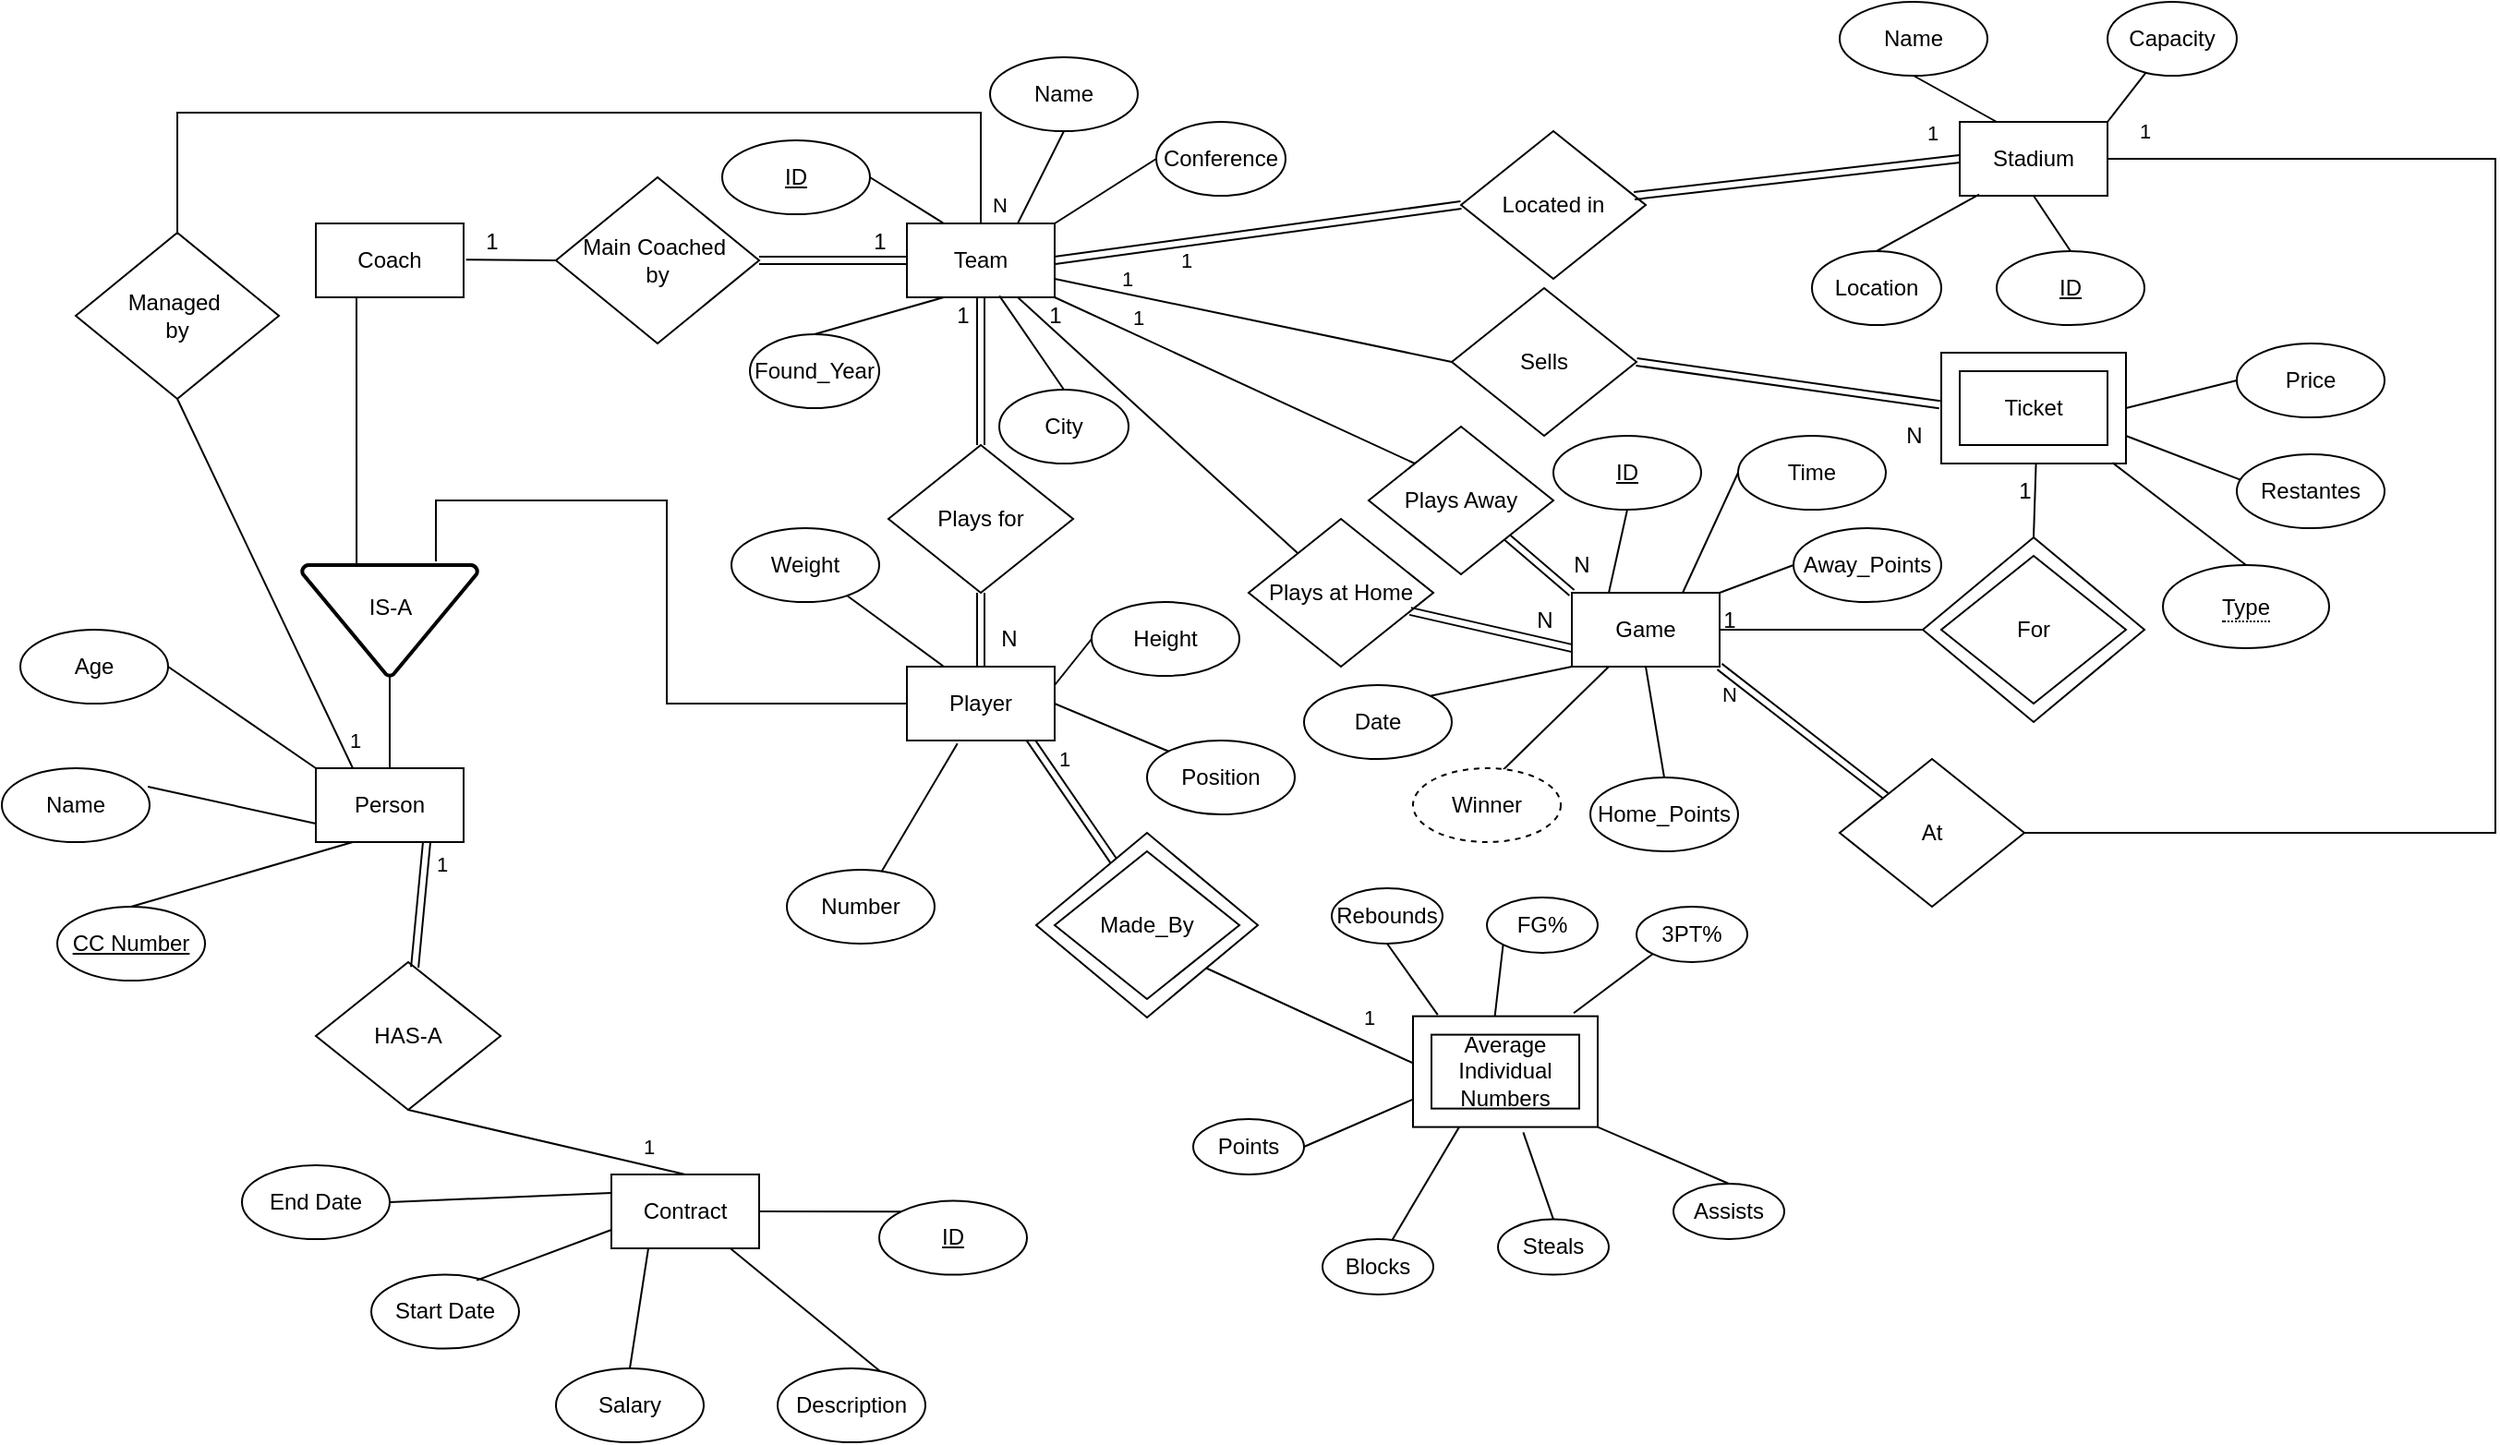 <mxfile version="21.2.8" type="device">
  <diagram name="Página-1" id="6_bxXHLZSpz3M8hgku7d">
    <mxGraphModel dx="1994" dy="377" grid="1" gridSize="10" guides="1" tooltips="1" connect="1" arrows="1" fold="1" page="0" pageScale="1" pageWidth="1169" pageHeight="1654" math="0" shadow="0">
      <root>
        <mxCell id="0" />
        <mxCell id="1" parent="0" />
        <mxCell id="fqlg9fqf1xDDoRxvzRg2-5" value="" style="endArrow=none;html=1;rounded=0;entryX=1;entryY=1;entryDx=0;entryDy=0;exitX=0;exitY=0.5;exitDx=0;exitDy=0;labelBackgroundColor=none;fontColor=default;" parent="1" source="fqlg9fqf1xDDoRxvzRg2-1" target="fqlg9fqf1xDDoRxvzRg2-4" edge="1">
          <mxGeometry width="50" height="50" relative="1" as="geometry">
            <mxPoint x="160" y="889" as="sourcePoint" />
            <mxPoint x="66" y="719" as="targetPoint" />
          </mxGeometry>
        </mxCell>
        <mxCell id="fqlg9fqf1xDDoRxvzRg2-34" value="1" style="edgeLabel;html=1;align=center;verticalAlign=middle;resizable=0;points=[];labelBackgroundColor=none;" parent="fqlg9fqf1xDDoRxvzRg2-5" vertex="1" connectable="0">
          <mxGeometry x="0.296" y="-3" relative="1" as="geometry">
            <mxPoint x="48" y="12" as="offset" />
          </mxGeometry>
        </mxCell>
        <mxCell id="fqlg9fqf1xDDoRxvzRg2-10" value="" style="rounded=0;whiteSpace=wrap;html=1;labelBackgroundColor=none;" parent="1" vertex="1">
          <mxGeometry x="314" y="949.31" width="100" height="60" as="geometry" />
        </mxCell>
        <mxCell id="fqlg9fqf1xDDoRxvzRg2-2" value="" style="endArrow=none;html=1;rounded=0;entryX=0.83;entryY=0.97;entryDx=0;entryDy=0;entryPerimeter=0;exitX=0.347;exitY=0.116;exitDx=0;exitDy=0;exitPerimeter=0;shape=link;labelBackgroundColor=none;fontColor=default;" parent="1" source="fqlg9fqf1xDDoRxvzRg2-4" target="da1oWvqafKojglBcWh3I-37" edge="1">
          <mxGeometry width="50" height="50" relative="1" as="geometry">
            <mxPoint x="190" y="950" as="sourcePoint" />
            <mxPoint x="320" y="860" as="targetPoint" />
          </mxGeometry>
        </mxCell>
        <mxCell id="fqlg9fqf1xDDoRxvzRg2-33" value="1" style="edgeLabel;html=1;align=center;verticalAlign=middle;resizable=0;points=[];labelBackgroundColor=none;" parent="fqlg9fqf1xDDoRxvzRg2-2" vertex="1" connectable="0">
          <mxGeometry x="0.759" y="-1" relative="1" as="geometry">
            <mxPoint x="12" y="3" as="offset" />
          </mxGeometry>
        </mxCell>
        <mxCell id="fqlg9fqf1xDDoRxvzRg2-9" value="" style="rhombus;whiteSpace=wrap;html=1;labelBackgroundColor=none;" parent="1" vertex="1">
          <mxGeometry x="110" y="850" width="120" height="100" as="geometry" />
        </mxCell>
        <mxCell id="da1oWvqafKojglBcWh3I-188" value="" style="endArrow=none;html=1;rounded=0;entryX=0.5;entryY=1;entryDx=0;entryDy=0;exitX=0.5;exitY=0;exitDx=0;exitDy=0;labelBackgroundColor=none;fontColor=default;" parent="1" source="da1oWvqafKojglBcWh3I-207" target="da1oWvqafKojglBcWh3I-168" edge="1">
          <mxGeometry width="50" height="50" relative="1" as="geometry">
            <mxPoint x="440" y="840" as="sourcePoint" />
            <mxPoint x="260" y="800" as="targetPoint" />
          </mxGeometry>
        </mxCell>
        <mxCell id="vwqwgOsk305iZyYUviN2-14" value="" style="rounded=0;whiteSpace=wrap;html=1;labelBackgroundColor=none;" parent="1" vertex="1">
          <mxGeometry x="600" y="590" width="100" height="60" as="geometry" />
        </mxCell>
        <mxCell id="vwqwgOsk305iZyYUviN2-12" value="" style="rhombus;whiteSpace=wrap;html=1;labelBackgroundColor=none;" parent="1" vertex="1">
          <mxGeometry x="590" y="690" width="120" height="100" as="geometry" />
        </mxCell>
        <mxCell id="UPwyg5B0TOkVdt7pS6QF-6" value="N" style="edgeStyle=orthogonalEdgeStyle;rounded=0;orthogonalLoop=1;jettySize=auto;html=1;exitX=0.5;exitY=0;exitDx=0;exitDy=0;entryX=0.5;entryY=0;entryDx=0;entryDy=0;endArrow=none;endFill=0;" parent="1" source="da1oWvqafKojglBcWh3I-1" target="UPwyg5B0TOkVdt7pS6QF-1" edge="1">
          <mxGeometry x="-0.964" y="-10" relative="1" as="geometry">
            <Array as="points">
              <mxPoint x="80" y="460" />
              <mxPoint x="-355" y="460" />
            </Array>
            <mxPoint as="offset" />
          </mxGeometry>
        </mxCell>
        <mxCell id="da1oWvqafKojglBcWh3I-1" value="Team" style="rounded=0;whiteSpace=wrap;html=1;labelBackgroundColor=none;" parent="1" vertex="1">
          <mxGeometry x="40" y="520" width="80" height="40" as="geometry" />
        </mxCell>
        <mxCell id="da1oWvqafKojglBcWh3I-2" value="&lt;u&gt;ID&lt;br&gt;&lt;/u&gt;" style="ellipse;whiteSpace=wrap;html=1;labelBackgroundColor=none;" parent="1" vertex="1">
          <mxGeometry x="-60" y="475" width="80" height="40" as="geometry" />
        </mxCell>
        <mxCell id="da1oWvqafKojglBcWh3I-5" value="Name" style="ellipse;whiteSpace=wrap;html=1;labelBackgroundColor=none;" parent="1" vertex="1">
          <mxGeometry x="85" y="430" width="80" height="40" as="geometry" />
        </mxCell>
        <mxCell id="da1oWvqafKojglBcWh3I-6" value="Conference" style="ellipse;whiteSpace=wrap;html=1;labelBackgroundColor=none;" parent="1" vertex="1">
          <mxGeometry x="175" y="465" width="70" height="40" as="geometry" />
        </mxCell>
        <mxCell id="da1oWvqafKojglBcWh3I-7" value="" style="endArrow=none;html=1;rounded=0;entryX=0.25;entryY=0;entryDx=0;entryDy=0;exitX=1;exitY=0.5;exitDx=0;exitDy=0;labelBackgroundColor=none;fontColor=default;" parent="1" source="da1oWvqafKojglBcWh3I-2" target="da1oWvqafKojglBcWh3I-1" edge="1">
          <mxGeometry width="50" height="50" relative="1" as="geometry">
            <mxPoint x="390" y="580" as="sourcePoint" />
            <mxPoint x="440" y="530" as="targetPoint" />
          </mxGeometry>
        </mxCell>
        <mxCell id="da1oWvqafKojglBcWh3I-8" value="" style="endArrow=none;html=1;rounded=0;entryX=1;entryY=0;entryDx=0;entryDy=0;exitX=0;exitY=0.5;exitDx=0;exitDy=0;labelBackgroundColor=none;fontColor=default;" parent="1" source="da1oWvqafKojglBcWh3I-6" target="da1oWvqafKojglBcWh3I-1" edge="1">
          <mxGeometry width="50" height="50" relative="1" as="geometry">
            <mxPoint x="390" y="580" as="sourcePoint" />
            <mxPoint x="440" y="530" as="targetPoint" />
          </mxGeometry>
        </mxCell>
        <mxCell id="da1oWvqafKojglBcWh3I-9" value="" style="endArrow=none;html=1;rounded=0;entryX=0.5;entryY=1;entryDx=0;entryDy=0;exitX=0.75;exitY=0;exitDx=0;exitDy=0;labelBackgroundColor=none;fontColor=default;" parent="1" source="da1oWvqafKojglBcWh3I-1" target="da1oWvqafKojglBcWh3I-5" edge="1">
          <mxGeometry width="50" height="50" relative="1" as="geometry">
            <mxPoint x="390" y="580" as="sourcePoint" />
            <mxPoint x="440" y="530" as="targetPoint" />
          </mxGeometry>
        </mxCell>
        <mxCell id="da1oWvqafKojglBcWh3I-26" value="Found_Year" style="ellipse;whiteSpace=wrap;html=1;labelBackgroundColor=none;" parent="1" vertex="1">
          <mxGeometry x="-45" y="580" width="70" height="40" as="geometry" />
        </mxCell>
        <mxCell id="da1oWvqafKojglBcWh3I-27" value="City" style="ellipse;whiteSpace=wrap;html=1;labelBackgroundColor=none;" parent="1" vertex="1">
          <mxGeometry x="90" y="610" width="70" height="40" as="geometry" />
        </mxCell>
        <mxCell id="da1oWvqafKojglBcWh3I-29" value="" style="endArrow=none;html=1;rounded=0;entryX=0.25;entryY=1;entryDx=0;entryDy=0;exitX=0.5;exitY=0;exitDx=0;exitDy=0;labelBackgroundColor=none;fontColor=default;" parent="1" source="da1oWvqafKojglBcWh3I-26" target="da1oWvqafKojglBcWh3I-1" edge="1">
          <mxGeometry width="50" height="50" relative="1" as="geometry">
            <mxPoint x="390" y="610" as="sourcePoint" />
            <mxPoint x="440" y="560" as="targetPoint" />
          </mxGeometry>
        </mxCell>
        <mxCell id="DlQMh5f5OhYwJNWLFFVG-8" style="edgeStyle=orthogonalEdgeStyle;rounded=0;orthogonalLoop=1;jettySize=auto;html=1;exitX=0;exitY=0.5;exitDx=0;exitDy=0;entryX=0.237;entryY=1.033;entryDx=0;entryDy=0;entryPerimeter=0;endArrow=none;endFill=0;labelBackgroundColor=none;fontColor=default;" parent="1" source="da1oWvqafKojglBcWh3I-37" target="DlQMh5f5OhYwJNWLFFVG-4" edge="1">
          <mxGeometry relative="1" as="geometry">
            <Array as="points">
              <mxPoint x="-90" y="780" />
              <mxPoint x="-90" y="670" />
              <mxPoint x="-215" y="670" />
            </Array>
          </mxGeometry>
        </mxCell>
        <mxCell id="da1oWvqafKojglBcWh3I-37" value="Player" style="rounded=0;whiteSpace=wrap;html=1;labelBackgroundColor=none;" parent="1" vertex="1">
          <mxGeometry x="40" y="760" width="80" height="40" as="geometry" />
        </mxCell>
        <mxCell id="da1oWvqafKojglBcWh3I-38" value="Plays for" style="rhombus;whiteSpace=wrap;html=1;labelBackgroundColor=none;" parent="1" vertex="1">
          <mxGeometry x="30" y="640" width="100" height="80" as="geometry" />
        </mxCell>
        <mxCell id="da1oWvqafKojglBcWh3I-41" value="1" style="text;html=1;align=center;verticalAlign=middle;resizable=0;points=[];autosize=1;strokeColor=none;fillColor=none;labelBackgroundColor=none;" parent="1" vertex="1">
          <mxGeometry x="55" y="555" width="30" height="30" as="geometry" />
        </mxCell>
        <mxCell id="da1oWvqafKojglBcWh3I-45" value="Number" style="ellipse;whiteSpace=wrap;html=1;labelBackgroundColor=none;" parent="1" vertex="1">
          <mxGeometry x="-25" y="870" width="80" height="40" as="geometry" />
        </mxCell>
        <mxCell id="da1oWvqafKojglBcWh3I-47" value="Position" style="ellipse;whiteSpace=wrap;html=1;labelBackgroundColor=none;" parent="1" vertex="1">
          <mxGeometry x="170" y="800" width="80" height="40" as="geometry" />
        </mxCell>
        <mxCell id="da1oWvqafKojglBcWh3I-48" value="Height" style="ellipse;whiteSpace=wrap;html=1;labelBackgroundColor=none;" parent="1" vertex="1">
          <mxGeometry x="140" y="725" width="80" height="40" as="geometry" />
        </mxCell>
        <mxCell id="da1oWvqafKojglBcWh3I-49" value="Weight" style="ellipse;whiteSpace=wrap;html=1;labelBackgroundColor=none;" parent="1" vertex="1">
          <mxGeometry x="-55" y="685" width="80" height="40" as="geometry" />
        </mxCell>
        <mxCell id="da1oWvqafKojglBcWh3I-55" value="" style="endArrow=none;html=1;rounded=0;entryX=0.25;entryY=0;entryDx=0;entryDy=0;labelBackgroundColor=none;fontColor=default;" parent="1" source="da1oWvqafKojglBcWh3I-49" target="da1oWvqafKojglBcWh3I-37" edge="1">
          <mxGeometry width="50" height="50" relative="1" as="geometry">
            <mxPoint x="20" y="730" as="sourcePoint" />
            <mxPoint x="70" y="680" as="targetPoint" />
          </mxGeometry>
        </mxCell>
        <mxCell id="da1oWvqafKojglBcWh3I-57" value="" style="endArrow=none;html=1;rounded=0;entryX=0.342;entryY=1.042;entryDx=0;entryDy=0;entryPerimeter=0;labelBackgroundColor=none;fontColor=default;" parent="1" source="da1oWvqafKojglBcWh3I-45" target="da1oWvqafKojglBcWh3I-37" edge="1">
          <mxGeometry width="50" height="50" relative="1" as="geometry">
            <mxPoint x="20" y="790" as="sourcePoint" />
            <mxPoint x="70" y="740" as="targetPoint" />
          </mxGeometry>
        </mxCell>
        <mxCell id="da1oWvqafKojglBcWh3I-59" value="" style="endArrow=none;html=1;rounded=0;entryX=1;entryY=0.5;entryDx=0;entryDy=0;exitX=0;exitY=0;exitDx=0;exitDy=0;labelBackgroundColor=none;fontColor=default;" parent="1" source="da1oWvqafKojglBcWh3I-47" target="da1oWvqafKojglBcWh3I-37" edge="1">
          <mxGeometry width="50" height="50" relative="1" as="geometry">
            <mxPoint x="20" y="790" as="sourcePoint" />
            <mxPoint x="70" y="740" as="targetPoint" />
          </mxGeometry>
        </mxCell>
        <mxCell id="da1oWvqafKojglBcWh3I-60" value="" style="endArrow=none;html=1;rounded=0;entryX=1;entryY=0.25;entryDx=0;entryDy=0;exitX=0;exitY=0.5;exitDx=0;exitDy=0;labelBackgroundColor=none;fontColor=default;" parent="1" source="da1oWvqafKojglBcWh3I-48" target="da1oWvqafKojglBcWh3I-37" edge="1">
          <mxGeometry width="50" height="50" relative="1" as="geometry">
            <mxPoint x="20" y="790" as="sourcePoint" />
            <mxPoint x="70" y="740" as="targetPoint" />
          </mxGeometry>
        </mxCell>
        <mxCell id="da1oWvqafKojglBcWh3I-111" value="" style="shape=link;html=1;rounded=0;exitX=0.5;exitY=1;exitDx=0;exitDy=0;entryX=0.5;entryY=0;entryDx=0;entryDy=0;labelBackgroundColor=none;fontColor=default;" parent="1" source="da1oWvqafKojglBcWh3I-1" target="da1oWvqafKojglBcWh3I-38" edge="1">
          <mxGeometry width="100" relative="1" as="geometry">
            <mxPoint x="20" y="580" as="sourcePoint" />
            <mxPoint x="120" y="580" as="targetPoint" />
            <Array as="points" />
          </mxGeometry>
        </mxCell>
        <mxCell id="da1oWvqafKojglBcWh3I-112" value="" style="shape=link;html=1;rounded=0;exitX=0.5;exitY=0;exitDx=0;exitDy=0;labelBackgroundColor=none;fontColor=default;" parent="1" source="da1oWvqafKojglBcWh3I-37" target="da1oWvqafKojglBcWh3I-38" edge="1">
          <mxGeometry width="100" relative="1" as="geometry">
            <mxPoint x="79.99" y="760.01" as="sourcePoint" />
            <mxPoint x="90" y="650" as="targetPoint" />
            <Array as="points" />
          </mxGeometry>
        </mxCell>
        <mxCell id="da1oWvqafKojglBcWh3I-113" value="N" style="text;html=1;align=center;verticalAlign=middle;resizable=0;points=[];autosize=1;strokeColor=none;fillColor=none;labelBackgroundColor=none;" parent="1" vertex="1">
          <mxGeometry x="80" y="730" width="30" height="30" as="geometry" />
        </mxCell>
        <mxCell id="da1oWvqafKojglBcWh3I-114" value="Main Coached&amp;nbsp;&lt;br&gt;by" style="rhombus;whiteSpace=wrap;html=1;labelBackgroundColor=none;" parent="1" vertex="1">
          <mxGeometry x="-150" y="495" width="110" height="90" as="geometry" />
        </mxCell>
        <mxCell id="da1oWvqafKojglBcWh3I-115" value="" style="shape=link;html=1;rounded=0;entryX=0;entryY=0.5;entryDx=0;entryDy=0;exitX=1;exitY=0.5;exitDx=0;exitDy=0;labelBackgroundColor=none;fontColor=default;" parent="1" source="da1oWvqafKojglBcWh3I-114" target="da1oWvqafKojglBcWh3I-1" edge="1">
          <mxGeometry width="100" relative="1" as="geometry">
            <mxPoint x="-60" y="510" as="sourcePoint" />
            <mxPoint x="40" y="510" as="targetPoint" />
          </mxGeometry>
        </mxCell>
        <mxCell id="da1oWvqafKojglBcWh3I-116" value="1" style="text;html=1;align=center;verticalAlign=middle;resizable=0;points=[];autosize=1;strokeColor=none;fillColor=none;labelBackgroundColor=none;" parent="1" vertex="1">
          <mxGeometry x="10" y="515" width="30" height="30" as="geometry" />
        </mxCell>
        <mxCell id="DlQMh5f5OhYwJNWLFFVG-6" style="edgeStyle=orthogonalEdgeStyle;rounded=0;orthogonalLoop=1;jettySize=auto;html=1;exitX=0.25;exitY=1;exitDx=0;exitDy=0;entryX=0.689;entryY=1.017;entryDx=0;entryDy=0;entryPerimeter=0;endArrow=none;endFill=0;labelBackgroundColor=none;fontColor=default;" parent="1" source="da1oWvqafKojglBcWh3I-118" target="DlQMh5f5OhYwJNWLFFVG-4" edge="1">
          <mxGeometry relative="1" as="geometry">
            <Array as="points">
              <mxPoint x="-258" y="560" />
            </Array>
          </mxGeometry>
        </mxCell>
        <mxCell id="da1oWvqafKojglBcWh3I-118" value="Coach" style="rounded=0;whiteSpace=wrap;html=1;labelBackgroundColor=none;" parent="1" vertex="1">
          <mxGeometry x="-280" y="520" width="80" height="40" as="geometry" />
        </mxCell>
        <mxCell id="da1oWvqafKojglBcWh3I-121" value="1" style="text;html=1;align=center;verticalAlign=middle;resizable=0;points=[];autosize=1;strokeColor=none;fillColor=none;labelBackgroundColor=none;" parent="1" vertex="1">
          <mxGeometry x="-200" y="515" width="30" height="30" as="geometry" />
        </mxCell>
        <mxCell id="da1oWvqafKojglBcWh3I-130" value="" style="endArrow=none;html=1;rounded=0;entryX=0;entryY=0.5;entryDx=0;entryDy=0;exitX=0.044;exitY=0.822;exitDx=0;exitDy=0;exitPerimeter=0;labelBackgroundColor=none;fontColor=default;" parent="1" source="da1oWvqafKojglBcWh3I-121" target="da1oWvqafKojglBcWh3I-114" edge="1">
          <mxGeometry width="50" height="50" relative="1" as="geometry">
            <mxPoint x="-70" y="480" as="sourcePoint" />
            <mxPoint x="-20" y="430" as="targetPoint" />
          </mxGeometry>
        </mxCell>
        <mxCell id="da1oWvqafKojglBcWh3I-131" value="HAS-A" style="rhombus;whiteSpace=wrap;html=1;labelBackgroundColor=none;" parent="1" vertex="1">
          <mxGeometry x="-280" y="920" width="100" height="80" as="geometry" />
        </mxCell>
        <mxCell id="da1oWvqafKojglBcWh3I-132" value="1" style="shape=link;html=1;rounded=0;entryX=0.75;entryY=1;entryDx=0;entryDy=0;labelBackgroundColor=none;fontColor=default;" parent="1" source="da1oWvqafKojglBcWh3I-131" target="DlQMh5f5OhYwJNWLFFVG-9" edge="1">
          <mxGeometry x="0.663" y="-9" width="100" relative="1" as="geometry">
            <mxPoint x="-50" y="680" as="sourcePoint" />
            <mxPoint x="50" y="680" as="targetPoint" />
            <mxPoint as="offset" />
          </mxGeometry>
        </mxCell>
        <mxCell id="da1oWvqafKojglBcWh3I-134" value="Contract" style="rounded=0;whiteSpace=wrap;html=1;labelBackgroundColor=none;" parent="1" vertex="1">
          <mxGeometry x="-120" y="1035" width="80" height="40" as="geometry" />
        </mxCell>
        <mxCell id="da1oWvqafKojglBcWh3I-139" value="1" style="endArrow=none;html=1;rounded=0;entryX=0.5;entryY=1;entryDx=0;entryDy=0;exitX=0.5;exitY=0;exitDx=0;exitDy=0;labelBackgroundColor=none;fontColor=default;" parent="1" source="da1oWvqafKojglBcWh3I-134" target="da1oWvqafKojglBcWh3I-131" edge="1">
          <mxGeometry x="-0.703" y="-10" width="50" height="50" relative="1" as="geometry">
            <mxPoint x="-180" y="810" as="sourcePoint" />
            <mxPoint x="-130" y="760" as="targetPoint" />
            <mxPoint as="offset" />
          </mxGeometry>
        </mxCell>
        <mxCell id="da1oWvqafKojglBcWh3I-142" value="Start Date" style="ellipse;whiteSpace=wrap;html=1;labelBackgroundColor=none;" parent="1" vertex="1">
          <mxGeometry x="-250" y="1089.31" width="80" height="40" as="geometry" />
        </mxCell>
        <mxCell id="da1oWvqafKojglBcWh3I-143" value="End Date" style="ellipse;whiteSpace=wrap;html=1;labelBackgroundColor=none;" parent="1" vertex="1">
          <mxGeometry x="-320" y="1030" width="80" height="40" as="geometry" />
        </mxCell>
        <mxCell id="da1oWvqafKojglBcWh3I-144" value="Salary" style="ellipse;whiteSpace=wrap;html=1;labelBackgroundColor=none;" parent="1" vertex="1">
          <mxGeometry x="-150" y="1140" width="80" height="40" as="geometry" />
        </mxCell>
        <mxCell id="da1oWvqafKojglBcWh3I-145" value="&lt;u&gt;ID&lt;br&gt;&lt;/u&gt;" style="ellipse;whiteSpace=wrap;html=1;labelBackgroundColor=none;" parent="1" vertex="1">
          <mxGeometry x="25" y="1049.31" width="80" height="40" as="geometry" />
        </mxCell>
        <mxCell id="da1oWvqafKojglBcWh3I-146" value="Description" style="ellipse;whiteSpace=wrap;html=1;labelBackgroundColor=none;" parent="1" vertex="1">
          <mxGeometry x="-30" y="1140" width="80" height="40" as="geometry" />
        </mxCell>
        <mxCell id="da1oWvqafKojglBcWh3I-147" value="" style="endArrow=none;html=1;rounded=0;entryX=0.691;entryY=0.034;entryDx=0;entryDy=0;entryPerimeter=0;labelBackgroundColor=none;fontColor=default;" parent="1" source="da1oWvqafKojglBcWh3I-134" target="da1oWvqafKojglBcWh3I-146" edge="1">
          <mxGeometry width="50" height="50" relative="1" as="geometry">
            <mxPoint x="-210" y="760" as="sourcePoint" />
            <mxPoint x="-160" y="710" as="targetPoint" />
          </mxGeometry>
        </mxCell>
        <mxCell id="da1oWvqafKojglBcWh3I-148" value="" style="endArrow=none;html=1;rounded=0;entryX=0.713;entryY=0.075;entryDx=0;entryDy=0;exitX=0;exitY=0.75;exitDx=0;exitDy=0;labelBackgroundColor=none;fontColor=default;entryPerimeter=0;" parent="1" source="da1oWvqafKojglBcWh3I-134" target="da1oWvqafKojglBcWh3I-142" edge="1">
          <mxGeometry width="50" height="50" relative="1" as="geometry">
            <mxPoint x="-210" y="760" as="sourcePoint" />
            <mxPoint x="-160" y="710" as="targetPoint" />
          </mxGeometry>
        </mxCell>
        <mxCell id="da1oWvqafKojglBcWh3I-149" value="" style="endArrow=none;html=1;rounded=0;entryX=1;entryY=0.5;entryDx=0;entryDy=0;exitX=0;exitY=0.25;exitDx=0;exitDy=0;labelBackgroundColor=none;fontColor=default;" parent="1" source="da1oWvqafKojglBcWh3I-134" target="da1oWvqafKojglBcWh3I-143" edge="1">
          <mxGeometry width="50" height="50" relative="1" as="geometry">
            <mxPoint x="-210" y="760" as="sourcePoint" />
            <mxPoint x="-160" y="710" as="targetPoint" />
          </mxGeometry>
        </mxCell>
        <mxCell id="da1oWvqafKojglBcWh3I-150" value="" style="endArrow=none;html=1;rounded=0;exitX=0.5;exitY=0;exitDx=0;exitDy=0;entryX=0.25;entryY=1;entryDx=0;entryDy=0;labelBackgroundColor=none;fontColor=default;" parent="1" source="da1oWvqafKojglBcWh3I-144" target="da1oWvqafKojglBcWh3I-134" edge="1">
          <mxGeometry width="50" height="50" relative="1" as="geometry">
            <mxPoint x="-210" y="760" as="sourcePoint" />
            <mxPoint x="-160" y="710" as="targetPoint" />
          </mxGeometry>
        </mxCell>
        <mxCell id="da1oWvqafKojglBcWh3I-151" value="" style="endArrow=none;html=1;rounded=0;entryX=0;entryY=0;entryDx=0;entryDy=0;exitX=1;exitY=0.5;exitDx=0;exitDy=0;labelBackgroundColor=none;fontColor=default;" parent="1" source="da1oWvqafKojglBcWh3I-134" target="da1oWvqafKojglBcWh3I-145" edge="1">
          <mxGeometry width="50" height="50" relative="1" as="geometry">
            <mxPoint x="-210" y="760" as="sourcePoint" />
            <mxPoint x="-160" y="710" as="targetPoint" />
          </mxGeometry>
        </mxCell>
        <mxCell id="da1oWvqafKojglBcWh3I-152" value="Located in" style="rhombus;whiteSpace=wrap;html=1;labelBackgroundColor=none;" parent="1" vertex="1">
          <mxGeometry x="340" y="470" width="100" height="80" as="geometry" />
        </mxCell>
        <mxCell id="da1oWvqafKojglBcWh3I-153" value="" style="shape=link;html=1;rounded=0;exitX=1;exitY=0.5;exitDx=0;exitDy=0;entryX=0;entryY=0.5;entryDx=0;entryDy=0;labelBackgroundColor=none;fontColor=default;" parent="1" source="da1oWvqafKojglBcWh3I-1" target="da1oWvqafKojglBcWh3I-152" edge="1">
          <mxGeometry width="100" relative="1" as="geometry">
            <mxPoint x="380" y="230" as="sourcePoint" />
            <mxPoint x="365" y="530" as="targetPoint" />
          </mxGeometry>
        </mxCell>
        <mxCell id="QSSLg1convwjqRiPNhS1-24" value="1" style="edgeLabel;html=1;align=center;verticalAlign=middle;resizable=0;points=[];labelBackgroundColor=none;" parent="da1oWvqafKojglBcWh3I-153" vertex="1" connectable="0">
          <mxGeometry x="-0.116" y="6" relative="1" as="geometry">
            <mxPoint x="-26" y="19" as="offset" />
          </mxGeometry>
        </mxCell>
        <mxCell id="QSSLg1convwjqRiPNhS1-34" style="edgeStyle=orthogonalEdgeStyle;rounded=0;orthogonalLoop=1;jettySize=auto;html=1;exitX=1;exitY=0.5;exitDx=0;exitDy=0;entryX=1;entryY=0.5;entryDx=0;entryDy=0;endArrow=none;endFill=0;labelBackgroundColor=none;fontColor=default;" parent="1" source="da1oWvqafKojglBcWh3I-154" target="QSSLg1convwjqRiPNhS1-32" edge="1">
          <mxGeometry relative="1" as="geometry">
            <Array as="points">
              <mxPoint x="900" y="485" />
              <mxPoint x="900" y="850" />
            </Array>
          </mxGeometry>
        </mxCell>
        <mxCell id="QSSLg1convwjqRiPNhS1-39" value="1" style="edgeLabel;html=1;align=center;verticalAlign=middle;resizable=0;points=[];labelBackgroundColor=none;" parent="QSSLg1convwjqRiPNhS1-34" vertex="1" connectable="0">
          <mxGeometry x="-0.952" y="2" relative="1" as="geometry">
            <mxPoint y="-13" as="offset" />
          </mxGeometry>
        </mxCell>
        <mxCell id="da1oWvqafKojglBcWh3I-154" value="Stadium" style="whiteSpace=wrap;html=1;labelBackgroundColor=none;" parent="1" vertex="1">
          <mxGeometry x="610" y="465" width="80" height="40" as="geometry" />
        </mxCell>
        <mxCell id="da1oWvqafKojglBcWh3I-155" value="" style="shape=link;html=1;rounded=0;entryX=0;entryY=0.5;entryDx=0;entryDy=0;labelBackgroundColor=none;fontColor=default;" parent="1" source="da1oWvqafKojglBcWh3I-152" target="da1oWvqafKojglBcWh3I-154" edge="1">
          <mxGeometry width="100" relative="1" as="geometry">
            <mxPoint x="-30" y="550" as="sourcePoint" />
            <mxPoint x="50" y="550" as="targetPoint" />
          </mxGeometry>
        </mxCell>
        <mxCell id="QSSLg1convwjqRiPNhS1-41" value="1" style="edgeLabel;html=1;align=center;verticalAlign=middle;resizable=0;points=[];labelBackgroundColor=none;" parent="da1oWvqafKojglBcWh3I-155" vertex="1" connectable="0">
          <mxGeometry x="0.859" y="-4" relative="1" as="geometry">
            <mxPoint x="-3" y="-20" as="offset" />
          </mxGeometry>
        </mxCell>
        <mxCell id="da1oWvqafKojglBcWh3I-158" value="Name" style="ellipse;whiteSpace=wrap;html=1;direction=east;labelBackgroundColor=none;" parent="1" vertex="1">
          <mxGeometry x="545" y="400" width="80" height="40" as="geometry" />
        </mxCell>
        <mxCell id="da1oWvqafKojglBcWh3I-159" value="Capacity" style="ellipse;whiteSpace=wrap;html=1;labelBackgroundColor=none;" parent="1" vertex="1">
          <mxGeometry x="690" y="400" width="70" height="40" as="geometry" />
        </mxCell>
        <mxCell id="da1oWvqafKojglBcWh3I-160" value="Location" style="ellipse;whiteSpace=wrap;html=1;labelBackgroundColor=none;" parent="1" vertex="1">
          <mxGeometry x="530" y="535" width="70" height="40" as="geometry" />
        </mxCell>
        <mxCell id="da1oWvqafKojglBcWh3I-161" value="" style="endArrow=none;html=1;rounded=0;entryX=0.5;entryY=1;entryDx=0;entryDy=0;exitX=0.25;exitY=0;exitDx=0;exitDy=0;labelBackgroundColor=none;fontColor=default;" parent="1" source="da1oWvqafKojglBcWh3I-154" target="da1oWvqafKojglBcWh3I-158" edge="1">
          <mxGeometry width="50" height="50" relative="1" as="geometry">
            <mxPoint x="320" y="180" as="sourcePoint" />
            <mxPoint x="370" y="130" as="targetPoint" />
          </mxGeometry>
        </mxCell>
        <mxCell id="da1oWvqafKojglBcWh3I-162" value="" style="endArrow=none;html=1;rounded=0;exitX=1;exitY=0;exitDx=0;exitDy=0;labelBackgroundColor=none;fontColor=default;" parent="1" source="da1oWvqafKojglBcWh3I-154" target="da1oWvqafKojglBcWh3I-159" edge="1">
          <mxGeometry width="50" height="50" relative="1" as="geometry">
            <mxPoint x="320" y="180" as="sourcePoint" />
            <mxPoint x="370" y="130" as="targetPoint" />
          </mxGeometry>
        </mxCell>
        <mxCell id="da1oWvqafKojglBcWh3I-163" value="" style="endArrow=none;html=1;rounded=0;entryX=0.131;entryY=0.984;entryDx=0;entryDy=0;exitX=0.5;exitY=0;exitDx=0;exitDy=0;entryPerimeter=0;labelBackgroundColor=none;fontColor=default;" parent="1" source="da1oWvqafKojglBcWh3I-160" target="da1oWvqafKojglBcWh3I-154" edge="1">
          <mxGeometry width="50" height="50" relative="1" as="geometry">
            <mxPoint x="320" y="180" as="sourcePoint" />
            <mxPoint x="370" y="130" as="targetPoint" />
          </mxGeometry>
        </mxCell>
        <mxCell id="da1oWvqafKojglBcWh3I-166" value="Plays Away" style="rhombus;whiteSpace=wrap;html=1;labelBackgroundColor=none;" parent="1" vertex="1">
          <mxGeometry x="290" y="630" width="100" height="80" as="geometry" />
        </mxCell>
        <mxCell id="da1oWvqafKojglBcWh3I-167" value="Plays at Home" style="rhombus;whiteSpace=wrap;html=1;labelBackgroundColor=none;" parent="1" vertex="1">
          <mxGeometry x="225" y="680" width="100" height="80" as="geometry" />
        </mxCell>
        <mxCell id="da1oWvqafKojglBcWh3I-168" value="Game" style="rounded=0;whiteSpace=wrap;html=1;labelBackgroundColor=none;" parent="1" vertex="1">
          <mxGeometry x="400" y="720" width="80" height="40" as="geometry" />
        </mxCell>
        <mxCell id="da1oWvqafKojglBcWh3I-169" value="" style="shape=link;html=1;rounded=0;exitX=0.875;exitY=0.625;exitDx=0;exitDy=0;entryX=0;entryY=0.75;entryDx=0;entryDy=0;exitPerimeter=0;labelBackgroundColor=none;fontColor=default;" parent="1" source="da1oWvqafKojglBcWh3I-167" target="da1oWvqafKojglBcWh3I-168" edge="1">
          <mxGeometry width="100" relative="1" as="geometry">
            <mxPoint x="190" y="730" as="sourcePoint" />
            <mxPoint x="290" y="730" as="targetPoint" />
          </mxGeometry>
        </mxCell>
        <mxCell id="da1oWvqafKojglBcWh3I-171" value="" style="shape=link;html=1;rounded=0;exitX=0;exitY=0;exitDx=0;exitDy=0;entryX=1;entryY=1;entryDx=0;entryDy=0;labelBackgroundColor=none;fontColor=default;" parent="1" source="da1oWvqafKojglBcWh3I-168" target="da1oWvqafKojglBcWh3I-166" edge="1">
          <mxGeometry width="100" relative="1" as="geometry">
            <mxPoint x="110" y="570" as="sourcePoint" />
            <mxPoint x="260" y="710" as="targetPoint" />
          </mxGeometry>
        </mxCell>
        <mxCell id="da1oWvqafKojglBcWh3I-172" value="" style="endArrow=none;html=1;rounded=0;entryX=0.75;entryY=1;entryDx=0;entryDy=0;labelBackgroundColor=none;fontColor=default;" parent="1" source="da1oWvqafKojglBcWh3I-167" target="da1oWvqafKojglBcWh3I-1" edge="1">
          <mxGeometry width="50" height="50" relative="1" as="geometry">
            <mxPoint x="210" y="760" as="sourcePoint" />
            <mxPoint x="260" y="710" as="targetPoint" />
          </mxGeometry>
        </mxCell>
        <mxCell id="da1oWvqafKojglBcWh3I-174" value="" style="endArrow=none;html=1;rounded=0;entryX=0.626;entryY=0.98;entryDx=0;entryDy=0;exitX=0.5;exitY=0;exitDx=0;exitDy=0;entryPerimeter=0;labelBackgroundColor=none;fontColor=default;" parent="1" source="da1oWvqafKojglBcWh3I-27" target="da1oWvqafKojglBcWh3I-1" edge="1">
          <mxGeometry width="50" height="50" relative="1" as="geometry">
            <mxPoint x="152.03" y="514" as="sourcePoint" />
            <mxPoint x="120" y="550" as="targetPoint" />
          </mxGeometry>
        </mxCell>
        <mxCell id="da1oWvqafKojglBcWh3I-175" value="&lt;u&gt;ID&lt;br&gt;&lt;/u&gt;" style="ellipse;whiteSpace=wrap;html=1;labelBackgroundColor=none;" parent="1" vertex="1">
          <mxGeometry x="390" y="635" width="80" height="40" as="geometry" />
        </mxCell>
        <mxCell id="da1oWvqafKojglBcWh3I-185" value="1" style="text;html=1;align=center;verticalAlign=middle;resizable=0;points=[];autosize=1;strokeColor=none;fillColor=none;labelBackgroundColor=none;" parent="1" vertex="1">
          <mxGeometry x="105" y="555" width="30" height="30" as="geometry" />
        </mxCell>
        <mxCell id="da1oWvqafKojglBcWh3I-186" value="N" style="text;html=1;align=center;verticalAlign=middle;resizable=0;points=[];autosize=1;strokeColor=none;fillColor=none;labelBackgroundColor=none;" parent="1" vertex="1">
          <mxGeometry x="390" y="690" width="30" height="30" as="geometry" />
        </mxCell>
        <mxCell id="da1oWvqafKojglBcWh3I-187" value="N" style="text;html=1;align=center;verticalAlign=middle;resizable=0;points=[];autosize=1;strokeColor=none;fillColor=none;labelBackgroundColor=none;" parent="1" vertex="1">
          <mxGeometry x="370" y="720" width="30" height="30" as="geometry" />
        </mxCell>
        <mxCell id="da1oWvqafKojglBcWh3I-198" value="" style="endArrow=none;html=1;rounded=0;entryX=0.25;entryY=1;entryDx=0;entryDy=0;exitX=0.596;exitY=0.05;exitDx=0;exitDy=0;labelBackgroundColor=none;fontColor=default;exitPerimeter=0;" parent="1" source="dJdnSRPhoHSr32ndvMCH-3" target="da1oWvqafKojglBcWh3I-168" edge="1">
          <mxGeometry width="50" height="50" relative="1" as="geometry">
            <mxPoint x="280" y="830" as="sourcePoint" />
            <mxPoint x="330" y="780" as="targetPoint" />
          </mxGeometry>
        </mxCell>
        <mxCell id="da1oWvqafKojglBcWh3I-199" value="" style="endArrow=none;html=1;rounded=0;entryX=0.5;entryY=1;entryDx=0;entryDy=0;exitX=0.25;exitY=0;exitDx=0;exitDy=0;labelBackgroundColor=none;fontColor=default;" parent="1" source="da1oWvqafKojglBcWh3I-168" target="da1oWvqafKojglBcWh3I-175" edge="1">
          <mxGeometry width="50" height="50" relative="1" as="geometry">
            <mxPoint x="380" y="760" as="sourcePoint" />
            <mxPoint x="430" y="710" as="targetPoint" />
          </mxGeometry>
        </mxCell>
        <mxCell id="da1oWvqafKojglBcWh3I-206" value="Away_Points" style="ellipse;whiteSpace=wrap;html=1;labelBackgroundColor=none;" parent="1" vertex="1">
          <mxGeometry x="520" y="685" width="80" height="40" as="geometry" />
        </mxCell>
        <mxCell id="da1oWvqafKojglBcWh3I-207" value="Home_Points" style="ellipse;whiteSpace=wrap;html=1;labelBackgroundColor=none;" parent="1" vertex="1">
          <mxGeometry x="410" y="820" width="80" height="40" as="geometry" />
        </mxCell>
        <mxCell id="da1oWvqafKojglBcWh3I-233" value="Ticket" style="rounded=0;whiteSpace=wrap;html=1;labelBackgroundColor=none;" parent="1" vertex="1">
          <mxGeometry x="610" y="600" width="80" height="40" as="geometry" />
        </mxCell>
        <mxCell id="da1oWvqafKojglBcWh3I-234" value="Sells" style="rhombus;whiteSpace=wrap;html=1;labelBackgroundColor=none;" parent="1" vertex="1">
          <mxGeometry x="335" y="555" width="100" height="80" as="geometry" />
        </mxCell>
        <mxCell id="da1oWvqafKojglBcWh3I-235" value="" style="shape=link;html=1;rounded=0;exitX=1;exitY=0.5;exitDx=0;exitDy=0;entryX=0.971;entryY=-0.062;entryDx=0;entryDy=0;entryPerimeter=0;labelBackgroundColor=none;fontColor=default;" parent="1" source="da1oWvqafKojglBcWh3I-234" target="da1oWvqafKojglBcWh3I-238" edge="1">
          <mxGeometry width="100" relative="1" as="geometry">
            <mxPoint x="320" y="620" as="sourcePoint" />
            <mxPoint x="610" y="620" as="targetPoint" />
          </mxGeometry>
        </mxCell>
        <mxCell id="da1oWvqafKojglBcWh3I-236" value="" style="endArrow=none;html=1;rounded=0;entryX=0;entryY=0.5;entryDx=0;entryDy=0;labelBackgroundColor=none;fontColor=default;" parent="1" target="da1oWvqafKojglBcWh3I-234" edge="1">
          <mxGeometry width="50" height="50" relative="1" as="geometry">
            <mxPoint x="120" y="550" as="sourcePoint" />
            <mxPoint x="260" y="560" as="targetPoint" />
          </mxGeometry>
        </mxCell>
        <mxCell id="vwqwgOsk305iZyYUviN2-34" value="1" style="edgeLabel;html=1;align=center;verticalAlign=middle;resizable=0;points=[];labelBackgroundColor=none;" parent="da1oWvqafKojglBcWh3I-236" vertex="1" connectable="0">
          <mxGeometry x="-0.73" y="1" relative="1" as="geometry">
            <mxPoint x="10" y="-5" as="offset" />
          </mxGeometry>
        </mxCell>
        <mxCell id="da1oWvqafKojglBcWh3I-238" value="N" style="text;html=1;align=center;verticalAlign=middle;resizable=0;points=[];autosize=1;strokeColor=none;fillColor=none;labelBackgroundColor=none;" parent="1" vertex="1">
          <mxGeometry x="570" y="620" width="30" height="30" as="geometry" />
        </mxCell>
        <mxCell id="da1oWvqafKojglBcWh3I-239" value="For" style="rhombus;whiteSpace=wrap;html=1;labelBackgroundColor=none;" parent="1" vertex="1">
          <mxGeometry x="600" y="700" width="100" height="80" as="geometry" />
        </mxCell>
        <mxCell id="da1oWvqafKojglBcWh3I-240" value="" style="endArrow=none;html=1;rounded=0;exitX=1;exitY=0.5;exitDx=0;exitDy=0;labelBackgroundColor=none;fontColor=default;" parent="1" source="da1oWvqafKojglBcWh3I-168" edge="1">
          <mxGeometry width="50" height="50" relative="1" as="geometry">
            <mxPoint x="450" y="800" as="sourcePoint" />
            <mxPoint x="590" y="740" as="targetPoint" />
          </mxGeometry>
        </mxCell>
        <mxCell id="da1oWvqafKojglBcWh3I-242" value="Restantes" style="ellipse;whiteSpace=wrap;html=1;labelBackgroundColor=none;" parent="1" vertex="1">
          <mxGeometry x="760" y="645" width="80" height="40" as="geometry" />
        </mxCell>
        <mxCell id="da1oWvqafKojglBcWh3I-244" value="Price" style="ellipse;whiteSpace=wrap;html=1;labelBackgroundColor=none;" parent="1" vertex="1">
          <mxGeometry x="760" y="585" width="80" height="40" as="geometry" />
        </mxCell>
        <mxCell id="da1oWvqafKojglBcWh3I-245" value="Date" style="ellipse;whiteSpace=wrap;html=1;labelBackgroundColor=none;" parent="1" vertex="1">
          <mxGeometry x="255" y="770" width="80" height="40" as="geometry" />
        </mxCell>
        <mxCell id="da1oWvqafKojglBcWh3I-247" value="Time" style="ellipse;whiteSpace=wrap;html=1;labelBackgroundColor=none;" parent="1" vertex="1">
          <mxGeometry x="490" y="635" width="80" height="40" as="geometry" />
        </mxCell>
        <mxCell id="da1oWvqafKojglBcWh3I-249" value="1" style="text;html=1;align=center;verticalAlign=middle;resizable=0;points=[];autosize=1;strokeColor=none;fillColor=none;labelBackgroundColor=none;" parent="1" vertex="1">
          <mxGeometry x="470" y="720" width="30" height="30" as="geometry" />
        </mxCell>
        <mxCell id="da1oWvqafKojglBcWh3I-252" value="" style="endArrow=none;html=1;rounded=0;exitX=0.927;exitY=0.993;exitDx=0;exitDy=0;exitPerimeter=0;entryX=0.5;entryY=0;entryDx=0;entryDy=0;labelBackgroundColor=none;fontColor=default;" parent="1" source="vwqwgOsk305iZyYUviN2-14" target="VaJHr-X6yvSGsGyUoXcg-4" edge="1">
          <mxGeometry width="50" height="50" relative="1" as="geometry">
            <mxPoint x="480" y="760" as="sourcePoint" />
            <mxPoint x="750" y="710" as="targetPoint" />
          </mxGeometry>
        </mxCell>
        <mxCell id="da1oWvqafKojglBcWh3I-253" value="" style="endArrow=none;html=1;rounded=0;entryX=0.025;entryY=0.346;entryDx=0;entryDy=0;exitX=1;exitY=0.75;exitDx=0;exitDy=0;entryPerimeter=0;labelBackgroundColor=none;fontColor=default;" parent="1" source="vwqwgOsk305iZyYUviN2-14" target="da1oWvqafKojglBcWh3I-242" edge="1">
          <mxGeometry width="50" height="50" relative="1" as="geometry">
            <mxPoint x="660" y="590" as="sourcePoint" />
            <mxPoint x="530" y="710" as="targetPoint" />
          </mxGeometry>
        </mxCell>
        <mxCell id="da1oWvqafKojglBcWh3I-254" value="" style="endArrow=none;html=1;rounded=0;entryX=0;entryY=0.5;entryDx=0;entryDy=0;exitX=0.75;exitY=0;exitDx=0;exitDy=0;labelBackgroundColor=none;fontColor=default;" parent="1" source="da1oWvqafKojglBcWh3I-168" target="da1oWvqafKojglBcWh3I-247" edge="1">
          <mxGeometry width="50" height="50" relative="1" as="geometry">
            <mxPoint x="480" y="760" as="sourcePoint" />
            <mxPoint x="530" y="710" as="targetPoint" />
          </mxGeometry>
        </mxCell>
        <mxCell id="da1oWvqafKojglBcWh3I-255" value="" style="endArrow=none;html=1;rounded=0;entryX=0;entryY=0.5;entryDx=0;entryDy=0;labelBackgroundColor=none;fontColor=default;" parent="1" target="da1oWvqafKojglBcWh3I-244" edge="1">
          <mxGeometry width="50" height="50" relative="1" as="geometry">
            <mxPoint x="700" y="620" as="sourcePoint" />
            <mxPoint x="530" y="710" as="targetPoint" />
          </mxGeometry>
        </mxCell>
        <mxCell id="da1oWvqafKojglBcWh3I-256" value="" style="endArrow=none;html=1;rounded=0;entryX=1;entryY=0;entryDx=0;entryDy=0;labelBackgroundColor=none;fontColor=default;" parent="1" target="da1oWvqafKojglBcWh3I-245" edge="1">
          <mxGeometry width="50" height="50" relative="1" as="geometry">
            <mxPoint x="400" y="760" as="sourcePoint" />
            <mxPoint x="530" y="710" as="targetPoint" />
          </mxGeometry>
        </mxCell>
        <mxCell id="da1oWvqafKojglBcWh3I-272" value="&lt;u&gt;ID&lt;/u&gt;" style="ellipse;whiteSpace=wrap;html=1;labelBackgroundColor=none;" parent="1" vertex="1">
          <mxGeometry x="630" y="535" width="80" height="40" as="geometry" />
        </mxCell>
        <mxCell id="da1oWvqafKojglBcWh3I-273" value="" style="endArrow=none;html=1;rounded=0;entryX=0.5;entryY=0;entryDx=0;entryDy=0;exitX=0.5;exitY=1;exitDx=0;exitDy=0;labelBackgroundColor=none;fontColor=default;" parent="1" source="da1oWvqafKojglBcWh3I-154" target="da1oWvqafKojglBcWh3I-272" edge="1">
          <mxGeometry width="50" height="50" relative="1" as="geometry">
            <mxPoint x="670" y="210" as="sourcePoint" />
            <mxPoint x="720" y="160" as="targetPoint" />
          </mxGeometry>
        </mxCell>
        <mxCell id="vwqwgOsk305iZyYUviN2-17" value="" style="endArrow=none;html=1;rounded=0;entryX=0.71;entryY=-0.014;entryDx=0;entryDy=0;entryPerimeter=0;labelBackgroundColor=none;fontColor=default;" parent="1" target="da1oWvqafKojglBcWh3I-250" edge="1">
          <mxGeometry width="50" height="50" relative="1" as="geometry">
            <mxPoint x="650" y="690" as="sourcePoint" />
            <mxPoint x="650" y="650" as="targetPoint" />
          </mxGeometry>
        </mxCell>
        <mxCell id="da1oWvqafKojglBcWh3I-250" value="1" style="text;html=1;align=center;verticalAlign=middle;resizable=0;points=[];autosize=1;strokeColor=none;fillColor=none;labelBackgroundColor=none;" parent="1" vertex="1">
          <mxGeometry x="630" y="650" width="30" height="30" as="geometry" />
        </mxCell>
        <mxCell id="da1oWvqafKojglBcWh3I-173" value="" style="endArrow=none;html=1;rounded=0;entryX=1;entryY=1;entryDx=0;entryDy=0;exitX=0;exitY=0;exitDx=0;exitDy=0;labelBackgroundColor=none;fontColor=default;" parent="1" source="da1oWvqafKojglBcWh3I-166" target="da1oWvqafKojglBcWh3I-1" edge="1">
          <mxGeometry width="50" height="50" relative="1" as="geometry">
            <mxPoint x="261.667" y="708.667" as="sourcePoint" />
            <mxPoint x="110" y="570" as="targetPoint" />
          </mxGeometry>
        </mxCell>
        <mxCell id="vwqwgOsk305iZyYUviN2-71" value="1" style="edgeLabel;html=1;align=center;verticalAlign=middle;resizable=0;points=[];labelBackgroundColor=none;" parent="da1oWvqafKojglBcWh3I-173" vertex="1" connectable="0">
          <mxGeometry x="0.364" y="2" relative="1" as="geometry">
            <mxPoint x="-16" y="-20" as="offset" />
          </mxGeometry>
        </mxCell>
        <mxCell id="VaJHr-X6yvSGsGyUoXcg-4" value="&lt;span style=&quot;border-bottom: 1px dotted&quot;&gt;Type&lt;/span&gt;" style="ellipse;whiteSpace=wrap;html=1;align=center;labelBackgroundColor=none;" parent="1" vertex="1">
          <mxGeometry x="720" y="705" width="90" height="45" as="geometry" />
        </mxCell>
        <mxCell id="QSSLg1convwjqRiPNhS1-32" value="At" style="rhombus;whiteSpace=wrap;html=1;labelBackgroundColor=none;" parent="1" vertex="1">
          <mxGeometry x="545" y="810" width="100" height="80" as="geometry" />
        </mxCell>
        <mxCell id="QSSLg1convwjqRiPNhS1-33" value="" style="endArrow=none;html=1;rounded=0;entryX=1;entryY=1;entryDx=0;entryDy=0;exitX=0;exitY=0;exitDx=0;exitDy=0;shape=link;labelBackgroundColor=none;fontColor=default;" parent="1" source="QSSLg1convwjqRiPNhS1-32" target="da1oWvqafKojglBcWh3I-168" edge="1">
          <mxGeometry width="50" height="50" relative="1" as="geometry">
            <mxPoint x="420" y="770" as="sourcePoint" />
            <mxPoint x="470" y="720" as="targetPoint" />
          </mxGeometry>
        </mxCell>
        <mxCell id="QSSLg1convwjqRiPNhS1-40" value="N" style="edgeLabel;html=1;align=center;verticalAlign=middle;resizable=0;points=[];rotation=0;labelBackgroundColor=none;" parent="QSSLg1convwjqRiPNhS1-33" vertex="1" connectable="0">
          <mxGeometry x="0.729" y="2" relative="1" as="geometry">
            <mxPoint x="-6" y="4" as="offset" />
          </mxGeometry>
        </mxCell>
        <mxCell id="DlQMh5f5OhYwJNWLFFVG-10" style="edgeStyle=orthogonalEdgeStyle;rounded=0;orthogonalLoop=1;jettySize=auto;html=1;exitX=0.5;exitY=0;exitDx=0;exitDy=0;exitPerimeter=0;entryX=0.5;entryY=0;entryDx=0;entryDy=0;endArrow=none;endFill=0;labelBackgroundColor=none;fontColor=default;" parent="1" source="DlQMh5f5OhYwJNWLFFVG-4" target="DlQMh5f5OhYwJNWLFFVG-9" edge="1">
          <mxGeometry relative="1" as="geometry" />
        </mxCell>
        <mxCell id="DlQMh5f5OhYwJNWLFFVG-4" value="" style="strokeWidth=2;html=1;shape=mxgraph.flowchart.extract_or_measurement;whiteSpace=wrap;rotation=-180;verticalAlign=middle;labelBackgroundColor=none;" parent="1" vertex="1">
          <mxGeometry x="-287.5" y="705" width="95" height="60" as="geometry" />
        </mxCell>
        <mxCell id="DlQMh5f5OhYwJNWLFFVG-5" value="IS-A" style="text;html=1;align=center;verticalAlign=middle;resizable=0;points=[];autosize=1;strokeColor=none;fillColor=none;labelBackgroundColor=none;" parent="1" vertex="1">
          <mxGeometry x="-265" y="712.5" width="50" height="30" as="geometry" />
        </mxCell>
        <mxCell id="DlQMh5f5OhYwJNWLFFVG-9" value="Person" style="rounded=0;whiteSpace=wrap;html=1;labelBackgroundColor=none;" parent="1" vertex="1">
          <mxGeometry x="-280" y="815" width="80" height="40" as="geometry" />
        </mxCell>
        <mxCell id="DlQMh5f5OhYwJNWLFFVG-11" value="Age" style="ellipse;whiteSpace=wrap;html=1;labelBackgroundColor=none;" parent="1" vertex="1">
          <mxGeometry x="-440" y="740" width="80" height="40" as="geometry" />
        </mxCell>
        <mxCell id="DlQMh5f5OhYwJNWLFFVG-12" value="Name" style="ellipse;whiteSpace=wrap;html=1;labelBackgroundColor=none;" parent="1" vertex="1">
          <mxGeometry x="-450" y="815" width="80" height="40" as="geometry" />
        </mxCell>
        <mxCell id="DlQMh5f5OhYwJNWLFFVG-13" value="CC Number" style="ellipse;whiteSpace=wrap;html=1;fontStyle=4;labelBackgroundColor=none;" parent="1" vertex="1">
          <mxGeometry x="-420" y="890" width="80" height="40" as="geometry" />
        </mxCell>
        <mxCell id="DlQMh5f5OhYwJNWLFFVG-14" value="" style="endArrow=none;html=1;rounded=0;exitX=1;exitY=0.5;exitDx=0;exitDy=0;entryX=0;entryY=0;entryDx=0;entryDy=0;labelBackgroundColor=none;fontColor=default;" parent="1" source="DlQMh5f5OhYwJNWLFFVG-11" target="DlQMh5f5OhYwJNWLFFVG-9" edge="1">
          <mxGeometry width="50" height="50" relative="1" as="geometry">
            <mxPoint x="-360" y="1090" as="sourcePoint" />
            <mxPoint x="-310" y="1040" as="targetPoint" />
          </mxGeometry>
        </mxCell>
        <mxCell id="DlQMh5f5OhYwJNWLFFVG-15" value="" style="endArrow=none;html=1;rounded=0;entryX=0;entryY=0.75;entryDx=0;entryDy=0;labelBackgroundColor=none;fontColor=default;exitX=0.988;exitY=0.25;exitDx=0;exitDy=0;exitPerimeter=0;" parent="1" source="DlQMh5f5OhYwJNWLFFVG-12" target="DlQMh5f5OhYwJNWLFFVG-9" edge="1">
          <mxGeometry width="50" height="50" relative="1" as="geometry">
            <mxPoint x="-370" y="850" as="sourcePoint" />
            <mxPoint x="-270" y="1100" as="targetPoint" />
          </mxGeometry>
        </mxCell>
        <mxCell id="DlQMh5f5OhYwJNWLFFVG-16" value="" style="endArrow=none;html=1;rounded=0;exitX=0.5;exitY=0;exitDx=0;exitDy=0;entryX=0.25;entryY=1;entryDx=0;entryDy=0;labelBackgroundColor=none;fontColor=default;" parent="1" source="DlQMh5f5OhYwJNWLFFVG-13" target="DlQMh5f5OhYwJNWLFFVG-9" edge="1">
          <mxGeometry width="50" height="50" relative="1" as="geometry">
            <mxPoint x="-328" y="1139" as="sourcePoint" />
            <mxPoint x="-260" y="1110" as="targetPoint" />
          </mxGeometry>
        </mxCell>
        <mxCell id="fqlg9fqf1xDDoRxvzRg2-1" value="Average Individual Numbers" style="rounded=0;whiteSpace=wrap;html=1;labelBackgroundColor=none;fontStyle=0;align=center;" parent="1" vertex="1">
          <mxGeometry x="324" y="959.31" width="80" height="40" as="geometry" />
        </mxCell>
        <mxCell id="fqlg9fqf1xDDoRxvzRg2-4" value="Made_By" style="rhombus;whiteSpace=wrap;html=1;labelBackgroundColor=none;" parent="1" vertex="1">
          <mxGeometry x="120" y="860" width="100" height="80" as="geometry" />
        </mxCell>
        <mxCell id="fqlg9fqf1xDDoRxvzRg2-16" value="Points" style="ellipse;whiteSpace=wrap;html=1;labelBackgroundColor=none;" parent="1" vertex="1">
          <mxGeometry x="195" y="1005" width="60" height="30" as="geometry" />
        </mxCell>
        <mxCell id="fqlg9fqf1xDDoRxvzRg2-17" value="Assists" style="ellipse;whiteSpace=wrap;html=1;labelBackgroundColor=none;" parent="1" vertex="1">
          <mxGeometry x="455" y="1040" width="60" height="30" as="geometry" />
        </mxCell>
        <mxCell id="fqlg9fqf1xDDoRxvzRg2-18" value="Blocks" style="ellipse;whiteSpace=wrap;html=1;labelBackgroundColor=none;" parent="1" vertex="1">
          <mxGeometry x="265" y="1070" width="60" height="30" as="geometry" />
        </mxCell>
        <mxCell id="fqlg9fqf1xDDoRxvzRg2-19" value="Rebounds" style="ellipse;whiteSpace=wrap;html=1;labelBackgroundColor=none;" parent="1" vertex="1">
          <mxGeometry x="270" y="880" width="60" height="30" as="geometry" />
        </mxCell>
        <mxCell id="fqlg9fqf1xDDoRxvzRg2-20" value="Steals" style="ellipse;whiteSpace=wrap;html=1;labelBackgroundColor=none;" parent="1" vertex="1">
          <mxGeometry x="360" y="1059.31" width="60" height="30" as="geometry" />
        </mxCell>
        <mxCell id="fqlg9fqf1xDDoRxvzRg2-23" value="FG%" style="ellipse;whiteSpace=wrap;html=1;labelBackgroundColor=none;" parent="1" vertex="1">
          <mxGeometry x="354" y="885" width="60" height="30" as="geometry" />
        </mxCell>
        <mxCell id="fqlg9fqf1xDDoRxvzRg2-24" value="3PT%" style="ellipse;whiteSpace=wrap;html=1;labelBackgroundColor=none;" parent="1" vertex="1">
          <mxGeometry x="435" y="890" width="60" height="30" as="geometry" />
        </mxCell>
        <mxCell id="fqlg9fqf1xDDoRxvzRg2-25" style="edgeStyle=orthogonalEdgeStyle;rounded=0;orthogonalLoop=1;jettySize=auto;html=1;exitX=0.5;exitY=1;exitDx=0;exitDy=0;labelBackgroundColor=none;fontColor=default;" parent="1" source="fqlg9fqf1xDDoRxvzRg2-23" target="fqlg9fqf1xDDoRxvzRg2-23" edge="1">
          <mxGeometry relative="1" as="geometry" />
        </mxCell>
        <mxCell id="fqlg9fqf1xDDoRxvzRg2-26" value="" style="endArrow=none;html=1;rounded=0;exitX=1;exitY=0.5;exitDx=0;exitDy=0;entryX=0;entryY=0.75;entryDx=0;entryDy=0;labelBackgroundColor=none;fontColor=default;" parent="1" source="fqlg9fqf1xDDoRxvzRg2-16" target="fqlg9fqf1xDDoRxvzRg2-10" edge="1">
          <mxGeometry width="50" height="50" relative="1" as="geometry">
            <mxPoint x="255" y="899.31" as="sourcePoint" />
            <mxPoint x="305" y="849.31" as="targetPoint" />
          </mxGeometry>
        </mxCell>
        <mxCell id="fqlg9fqf1xDDoRxvzRg2-27" value="" style="endArrow=none;html=1;rounded=0;exitX=0.63;exitY=0.012;exitDx=0;exitDy=0;entryX=0.25;entryY=1;entryDx=0;entryDy=0;labelBackgroundColor=none;fontColor=default;exitPerimeter=0;" parent="1" source="fqlg9fqf1xDDoRxvzRg2-18" target="fqlg9fqf1xDDoRxvzRg2-10" edge="1">
          <mxGeometry width="50" height="50" relative="1" as="geometry">
            <mxPoint x="285" y="974.31" as="sourcePoint" />
            <mxPoint x="324" y="989.31" as="targetPoint" />
          </mxGeometry>
        </mxCell>
        <mxCell id="fqlg9fqf1xDDoRxvzRg2-28" value="" style="endArrow=none;html=1;rounded=0;exitX=0.5;exitY=0;exitDx=0;exitDy=0;entryX=0.597;entryY=1.048;entryDx=0;entryDy=0;labelBackgroundColor=none;fontColor=default;entryPerimeter=0;" parent="1" source="fqlg9fqf1xDDoRxvzRg2-20" target="fqlg9fqf1xDDoRxvzRg2-10" edge="1">
          <mxGeometry width="50" height="50" relative="1" as="geometry">
            <mxPoint x="295" y="984.31" as="sourcePoint" />
            <mxPoint x="334" y="999.31" as="targetPoint" />
          </mxGeometry>
        </mxCell>
        <mxCell id="fqlg9fqf1xDDoRxvzRg2-29" value="" style="endArrow=none;html=1;rounded=0;exitX=0.5;exitY=0;exitDx=0;exitDy=0;entryX=1;entryY=1;entryDx=0;entryDy=0;labelBackgroundColor=none;fontColor=default;" parent="1" source="fqlg9fqf1xDDoRxvzRg2-17" target="fqlg9fqf1xDDoRxvzRg2-10" edge="1">
          <mxGeometry width="50" height="50" relative="1" as="geometry">
            <mxPoint x="305" y="994.31" as="sourcePoint" />
            <mxPoint x="344" y="1009.31" as="targetPoint" />
          </mxGeometry>
        </mxCell>
        <mxCell id="fqlg9fqf1xDDoRxvzRg2-30" value="" style="endArrow=none;html=1;rounded=0;exitX=0.5;exitY=1;exitDx=0;exitDy=0;entryX=0.134;entryY=-0.013;entryDx=0;entryDy=0;labelBackgroundColor=none;fontColor=default;entryPerimeter=0;" parent="1" source="fqlg9fqf1xDDoRxvzRg2-19" target="fqlg9fqf1xDDoRxvzRg2-10" edge="1">
          <mxGeometry width="50" height="50" relative="1" as="geometry">
            <mxPoint x="315" y="1004.31" as="sourcePoint" />
            <mxPoint x="354" y="1019.31" as="targetPoint" />
          </mxGeometry>
        </mxCell>
        <mxCell id="fqlg9fqf1xDDoRxvzRg2-31" value="" style="endArrow=none;html=1;rounded=0;exitX=0;exitY=1;exitDx=0;exitDy=0;entryX=0.87;entryY=-0.028;entryDx=0;entryDy=0;labelBackgroundColor=none;fontColor=default;entryPerimeter=0;" parent="1" source="fqlg9fqf1xDDoRxvzRg2-24" target="fqlg9fqf1xDDoRxvzRg2-10" edge="1">
          <mxGeometry width="50" height="50" relative="1" as="geometry">
            <mxPoint x="325" y="1014.31" as="sourcePoint" />
            <mxPoint x="364" y="1029.31" as="targetPoint" />
          </mxGeometry>
        </mxCell>
        <mxCell id="fqlg9fqf1xDDoRxvzRg2-32" value="" style="endArrow=none;html=1;rounded=0;exitX=0;exitY=1;exitDx=0;exitDy=0;entryX=0.443;entryY=0.002;entryDx=0;entryDy=0;labelBackgroundColor=none;fontColor=default;entryPerimeter=0;" parent="1" source="fqlg9fqf1xDDoRxvzRg2-23" target="fqlg9fqf1xDDoRxvzRg2-10" edge="1">
          <mxGeometry width="50" height="50" relative="1" as="geometry">
            <mxPoint x="335" y="1024.31" as="sourcePoint" />
            <mxPoint x="374" y="1039.31" as="targetPoint" />
          </mxGeometry>
        </mxCell>
        <mxCell id="dJdnSRPhoHSr32ndvMCH-2" value="" style="endArrow=none;html=1;rounded=0;entryX=0.333;entryY=0;entryDx=0;entryDy=0;exitX=0;exitY=0.5;exitDx=0;exitDy=0;labelBackgroundColor=none;fontColor=default;entryPerimeter=0;" parent="1" source="da1oWvqafKojglBcWh3I-206" target="da1oWvqafKojglBcWh3I-249" edge="1">
          <mxGeometry width="50" height="50" relative="1" as="geometry">
            <mxPoint x="430" y="840" as="sourcePoint" />
            <mxPoint x="450" y="770" as="targetPoint" />
          </mxGeometry>
        </mxCell>
        <mxCell id="dJdnSRPhoHSr32ndvMCH-3" value="Winner" style="ellipse;whiteSpace=wrap;html=1;align=center;dashed=1;" parent="1" vertex="1">
          <mxGeometry x="314" y="815" width="80" height="40" as="geometry" />
        </mxCell>
        <mxCell id="UPwyg5B0TOkVdt7pS6QF-1" value="Managed&amp;nbsp;&lt;br&gt;by" style="rhombus;whiteSpace=wrap;html=1;labelBackgroundColor=none;" parent="1" vertex="1">
          <mxGeometry x="-410" y="525" width="110" height="90" as="geometry" />
        </mxCell>
        <mxCell id="UPwyg5B0TOkVdt7pS6QF-5" value="1" style="endArrow=none;html=1;rounded=0;entryX=0.5;entryY=1;entryDx=0;entryDy=0;exitX=0.25;exitY=0;exitDx=0;exitDy=0;labelBackgroundColor=none;fontColor=default;" parent="1" source="DlQMh5f5OhYwJNWLFFVG-9" target="UPwyg5B0TOkVdt7pS6QF-1" edge="1">
          <mxGeometry x="-0.878" y="-6" width="50" height="50" relative="1" as="geometry">
            <mxPoint x="-360" y="690" as="sourcePoint" />
            <mxPoint x="-335" y="640" as="targetPoint" />
            <mxPoint x="1" as="offset" />
          </mxGeometry>
        </mxCell>
      </root>
    </mxGraphModel>
  </diagram>
</mxfile>
